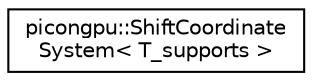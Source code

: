 digraph "Graphical Class Hierarchy"
{
 // LATEX_PDF_SIZE
  edge [fontname="Helvetica",fontsize="10",labelfontname="Helvetica",labelfontsize="10"];
  node [fontname="Helvetica",fontsize="10",shape=record];
  rankdir="LR";
  Node0 [label="picongpu::ShiftCoordinate\lSystem\< T_supports \>",height=0.2,width=0.4,color="black", fillcolor="white", style="filled",URL="$structpicongpu_1_1_shift_coordinate_system.html",tooltip="shift to new coordinate system"];
}
